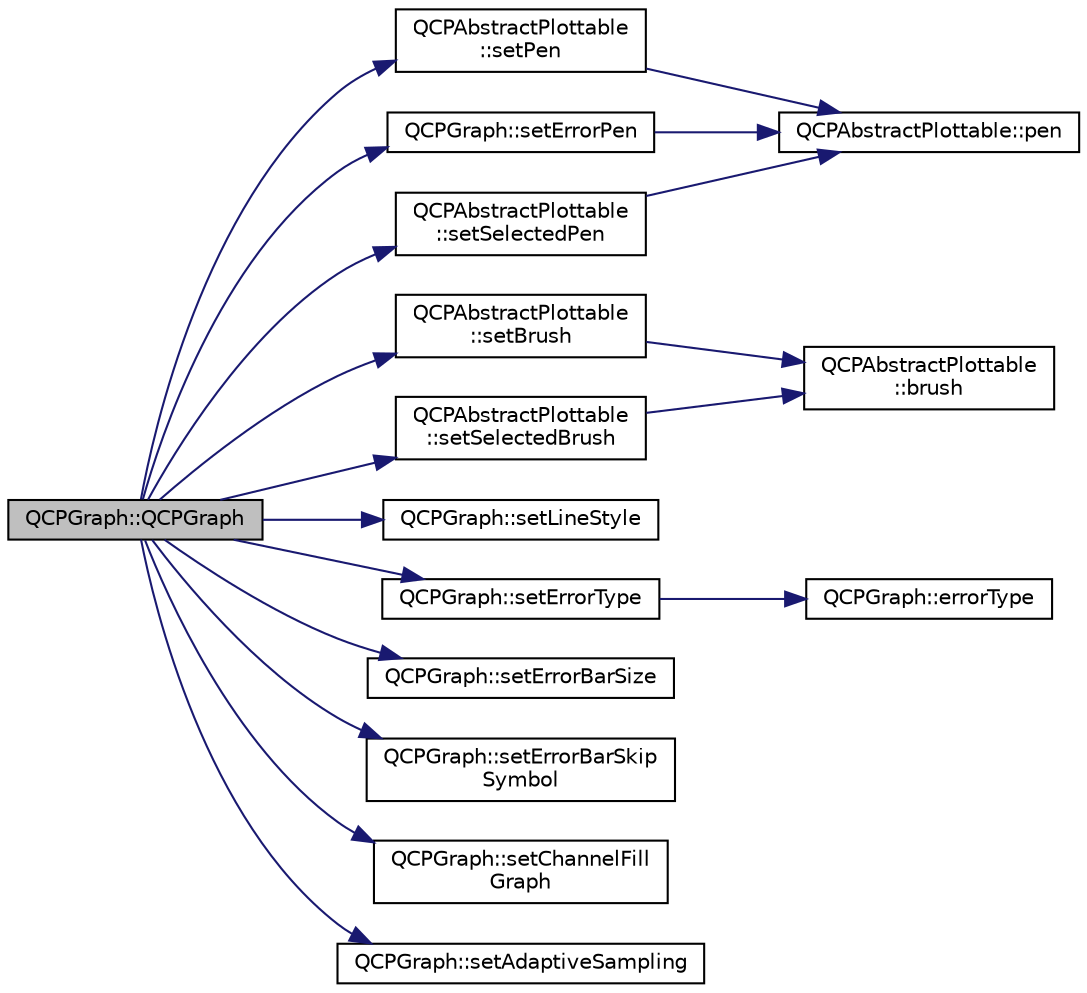 digraph "QCPGraph::QCPGraph"
{
  edge [fontname="Helvetica",fontsize="10",labelfontname="Helvetica",labelfontsize="10"];
  node [fontname="Helvetica",fontsize="10",shape=record];
  rankdir="LR";
  Node0 [label="QCPGraph::QCPGraph",height=0.2,width=0.4,color="black", fillcolor="grey75", style="filled", fontcolor="black"];
  Node0 -> Node1 [color="midnightblue",fontsize="10",style="solid",fontname="Helvetica"];
  Node1 [label="QCPAbstractPlottable\l::setPen",height=0.2,width=0.4,color="black", fillcolor="white", style="filled",URL="$d4/d89/class_q_c_p_abstract_plottable.html#ab74b09ae4c0e7e13142fe4b5bf46cac7"];
  Node1 -> Node2 [color="midnightblue",fontsize="10",style="solid",fontname="Helvetica"];
  Node2 [label="QCPAbstractPlottable::pen",height=0.2,width=0.4,color="black", fillcolor="white", style="filled",URL="$d4/d89/class_q_c_p_abstract_plottable.html#ad5972efc31344e5a7a78ab4f8864b2d3"];
  Node0 -> Node3 [color="midnightblue",fontsize="10",style="solid",fontname="Helvetica"];
  Node3 [label="QCPGraph::setErrorPen",height=0.2,width=0.4,color="black", fillcolor="white", style="filled",URL="$d2/d4c/class_q_c_p_graph.html#abd4c7f81939e10776ea64603a704f22a"];
  Node3 -> Node2 [color="midnightblue",fontsize="10",style="solid",fontname="Helvetica"];
  Node0 -> Node4 [color="midnightblue",fontsize="10",style="solid",fontname="Helvetica"];
  Node4 [label="QCPAbstractPlottable\l::setBrush",height=0.2,width=0.4,color="black", fillcolor="white", style="filled",URL="$d4/d89/class_q_c_p_abstract_plottable.html#a7a4b92144dca6453a1f0f210e27edc74"];
  Node4 -> Node5 [color="midnightblue",fontsize="10",style="solid",fontname="Helvetica"];
  Node5 [label="QCPAbstractPlottable\l::brush",height=0.2,width=0.4,color="black", fillcolor="white", style="filled",URL="$d4/d89/class_q_c_p_abstract_plottable.html#a893b4896dfd92b68b05b2600b80f5826"];
  Node0 -> Node6 [color="midnightblue",fontsize="10",style="solid",fontname="Helvetica"];
  Node6 [label="QCPAbstractPlottable\l::setSelectedPen",height=0.2,width=0.4,color="black", fillcolor="white", style="filled",URL="$d4/d89/class_q_c_p_abstract_plottable.html#a6911603cad23ab0469b108224517516f"];
  Node6 -> Node2 [color="midnightblue",fontsize="10",style="solid",fontname="Helvetica"];
  Node0 -> Node7 [color="midnightblue",fontsize="10",style="solid",fontname="Helvetica"];
  Node7 [label="QCPAbstractPlottable\l::setSelectedBrush",height=0.2,width=0.4,color="black", fillcolor="white", style="filled",URL="$d4/d89/class_q_c_p_abstract_plottable.html#ae8c816874089f7a44001e8618e81a9dc"];
  Node7 -> Node5 [color="midnightblue",fontsize="10",style="solid",fontname="Helvetica"];
  Node0 -> Node8 [color="midnightblue",fontsize="10",style="solid",fontname="Helvetica"];
  Node8 [label="QCPGraph::setLineStyle",height=0.2,width=0.4,color="black", fillcolor="white", style="filled",URL="$d2/d4c/class_q_c_p_graph.html#a513fecccff5b2a50ce53f665338c60ff"];
  Node0 -> Node9 [color="midnightblue",fontsize="10",style="solid",fontname="Helvetica"];
  Node9 [label="QCPGraph::setErrorType",height=0.2,width=0.4,color="black", fillcolor="white", style="filled",URL="$d2/d4c/class_q_c_p_graph.html#ac3614d799c3894f2bc646e99c7f73d38"];
  Node9 -> Node10 [color="midnightblue",fontsize="10",style="solid",fontname="Helvetica"];
  Node10 [label="QCPGraph::errorType",height=0.2,width=0.4,color="black", fillcolor="white", style="filled",URL="$d2/d4c/class_q_c_p_graph.html#a1efa62c4b826f34716b505b15d2b2583"];
  Node0 -> Node11 [color="midnightblue",fontsize="10",style="solid",fontname="Helvetica"];
  Node11 [label="QCPGraph::setErrorBarSize",height=0.2,width=0.4,color="black", fillcolor="white", style="filled",URL="$d2/d4c/class_q_c_p_graph.html#a10f50c5495ce45ef559ec2066194a335"];
  Node0 -> Node12 [color="midnightblue",fontsize="10",style="solid",fontname="Helvetica"];
  Node12 [label="QCPGraph::setErrorBarSkip\lSymbol",height=0.2,width=0.4,color="black", fillcolor="white", style="filled",URL="$d2/d4c/class_q_c_p_graph.html#ab1c1ee03d8dd94676a564e5e5f11aac2"];
  Node0 -> Node13 [color="midnightblue",fontsize="10",style="solid",fontname="Helvetica"];
  Node13 [label="QCPGraph::setChannelFill\lGraph",height=0.2,width=0.4,color="black", fillcolor="white", style="filled",URL="$d2/d4c/class_q_c_p_graph.html#a2d03156df1b64037a2e36cfa50351ca3"];
  Node0 -> Node14 [color="midnightblue",fontsize="10",style="solid",fontname="Helvetica"];
  Node14 [label="QCPGraph::setAdaptiveSampling",height=0.2,width=0.4,color="black", fillcolor="white", style="filled",URL="$d2/d4c/class_q_c_p_graph.html#ab468cd600160f327836aa0644291e64c"];
}
